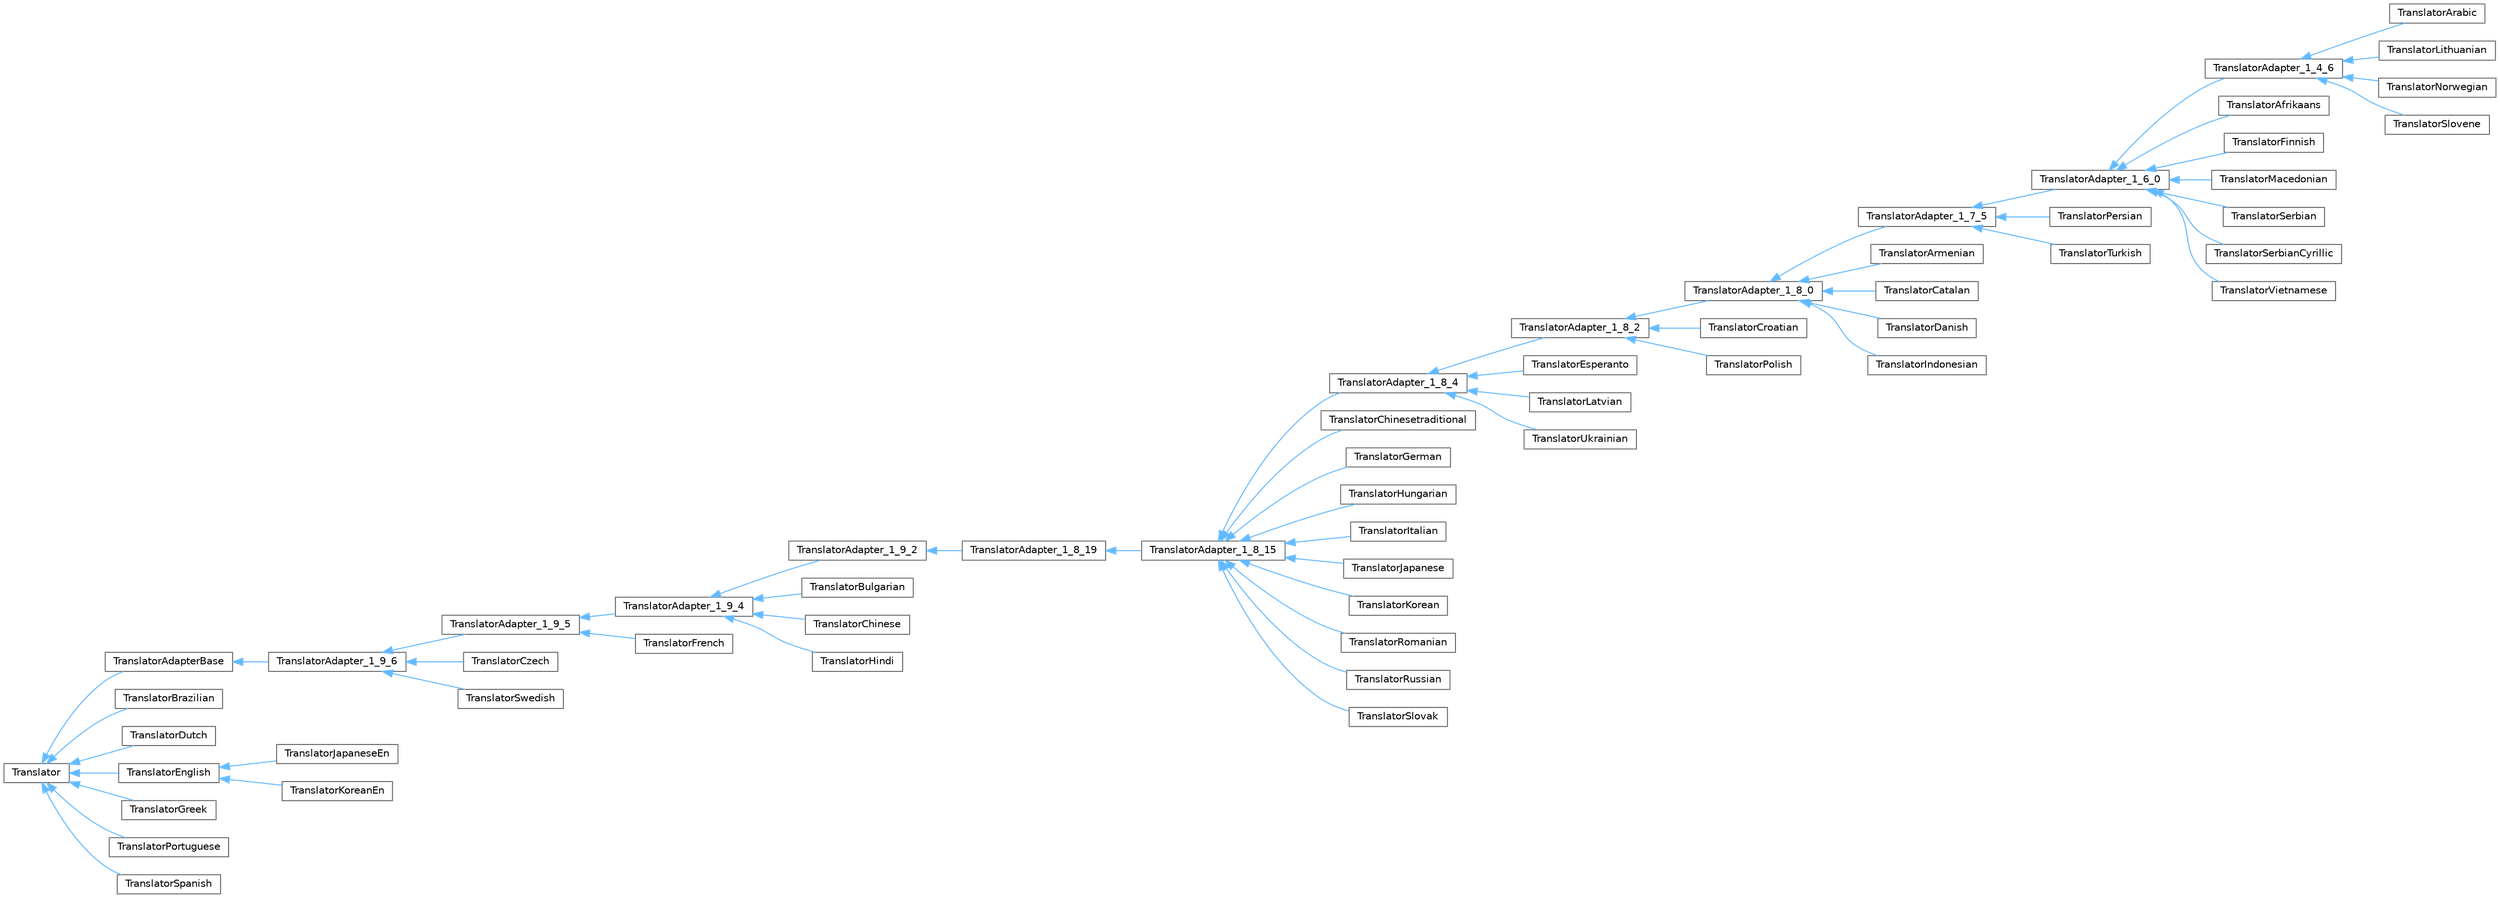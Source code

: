 digraph "Graphical Class Hierarchy"
{
 // INTERACTIVE_SVG=YES
 // LATEX_PDF_SIZE
  bgcolor="transparent";
  edge [fontname=Helvetica,fontsize=10,labelfontname=Helvetica,labelfontsize=10];
  node [fontname=Helvetica,fontsize=10,shape=box,height=0.2,width=0.4];
  rankdir="LR";
  Node0 [id="Node000000",label="Translator",height=0.2,width=0.4,color="grey40", fillcolor="white", style="filled",URL="$d8/dfb/class_translator.html",tooltip="Abstract base class for all translatable text fragments."];
  Node0 -> Node1 [id="edge378_Node000000_Node000001",dir="back",color="steelblue1",style="solid",tooltip=" "];
  Node1 [id="Node000001",label="TranslatorAdapterBase",height=0.2,width=0.4,color="grey40", fillcolor="white", style="filled",URL="$db/d6c/class_translator_adapter_base.html",tooltip="Base of the translator adapter tree."];
  Node1 -> Node2 [id="edge379_Node000001_Node000002",dir="back",color="steelblue1",style="solid",tooltip=" "];
  Node2 [id="Node000002",label="TranslatorAdapter_1_9_6",height=0.2,width=0.4,color="grey40", fillcolor="white", style="filled",URL="$db/d71/class_translator_adapter__1__9__6.html",tooltip=" "];
  Node2 -> Node3 [id="edge380_Node000002_Node000003",dir="back",color="steelblue1",style="solid",tooltip=" "];
  Node3 [id="Node000003",label="TranslatorAdapter_1_9_5",height=0.2,width=0.4,color="grey40", fillcolor="white", style="filled",URL="$dd/dba/class_translator_adapter__1__9__5.html",tooltip=" "];
  Node3 -> Node4 [id="edge381_Node000003_Node000004",dir="back",color="steelblue1",style="solid",tooltip=" "];
  Node4 [id="Node000004",label="TranslatorAdapter_1_9_4",height=0.2,width=0.4,color="grey40", fillcolor="white", style="filled",URL="$d0/d33/class_translator_adapter__1__9__4.html",tooltip=" "];
  Node4 -> Node5 [id="edge382_Node000004_Node000005",dir="back",color="steelblue1",style="solid",tooltip=" "];
  Node5 [id="Node000005",label="TranslatorAdapter_1_9_2",height=0.2,width=0.4,color="grey40", fillcolor="white", style="filled",URL="$d3/d2e/class_translator_adapter__1__9__2.html",tooltip=" "];
  Node5 -> Node6 [id="edge383_Node000005_Node000006",dir="back",color="steelblue1",style="solid",tooltip=" "];
  Node6 [id="Node000006",label="TranslatorAdapter_1_8_19",height=0.2,width=0.4,color="grey40", fillcolor="white", style="filled",URL="$de/dde/class_translator_adapter__1__8__19.html",tooltip=" "];
  Node6 -> Node7 [id="edge384_Node000006_Node000007",dir="back",color="steelblue1",style="solid",tooltip=" "];
  Node7 [id="Node000007",label="TranslatorAdapter_1_8_15",height=0.2,width=0.4,color="grey40", fillcolor="white", style="filled",URL="$d4/d2e/class_translator_adapter__1__8__15.html",tooltip=" "];
  Node7 -> Node8 [id="edge385_Node000007_Node000008",dir="back",color="steelblue1",style="solid",tooltip=" "];
  Node8 [id="Node000008",label="TranslatorAdapter_1_8_4",height=0.2,width=0.4,color="grey40", fillcolor="white", style="filled",URL="$de/d2f/class_translator_adapter__1__8__4.html",tooltip=" "];
  Node8 -> Node9 [id="edge386_Node000008_Node000009",dir="back",color="steelblue1",style="solid",tooltip=" "];
  Node9 [id="Node000009",label="TranslatorAdapter_1_8_2",height=0.2,width=0.4,color="grey40", fillcolor="white", style="filled",URL="$d2/d75/class_translator_adapter__1__8__2.html",tooltip=" "];
  Node9 -> Node10 [id="edge387_Node000009_Node000010",dir="back",color="steelblue1",style="solid",tooltip=" "];
  Node10 [id="Node000010",label="TranslatorAdapter_1_8_0",height=0.2,width=0.4,color="grey40", fillcolor="white", style="filled",URL="$de/d49/class_translator_adapter__1__8__0.html",tooltip="Adapter class for languages that only contain translations up to version 1.8.0."];
  Node10 -> Node11 [id="edge388_Node000010_Node000011",dir="back",color="steelblue1",style="solid",tooltip=" "];
  Node11 [id="Node000011",label="TranslatorAdapter_1_7_5",height=0.2,width=0.4,color="grey40", fillcolor="white", style="filled",URL="$da/d24/class_translator_adapter__1__7__5.html",tooltip="Adapter class for languages that only contain translations up to version 1.7.5."];
  Node11 -> Node12 [id="edge389_Node000011_Node000012",dir="back",color="steelblue1",style="solid",tooltip=" "];
  Node12 [id="Node000012",label="TranslatorAdapter_1_6_0",height=0.2,width=0.4,color="grey40", fillcolor="white", style="filled",URL="$d3/da1/class_translator_adapter__1__6__0.html",tooltip="Adapter class for languages that only contain translations up to version 1.6.0."];
  Node12 -> Node13 [id="edge390_Node000012_Node000013",dir="back",color="steelblue1",style="solid",tooltip=" "];
  Node13 [id="Node000013",label="TranslatorAdapter_1_4_6",height=0.2,width=0.4,color="grey40", fillcolor="white", style="filled",URL="$d4/d2b/class_translator_adapter__1__4__6.html",tooltip="Adapter class for languages that only contain translations up to version 1.4.6."];
  Node13 -> Node14 [id="edge391_Node000013_Node000014",dir="back",color="steelblue1",style="solid",tooltip=" "];
  Node14 [id="Node000014",label="TranslatorArabic",height=0.2,width=0.4,color="grey40", fillcolor="white", style="filled",URL="$d3/de9/class_translator_arabic.html",tooltip=" "];
  Node13 -> Node15 [id="edge392_Node000013_Node000015",dir="back",color="steelblue1",style="solid",tooltip=" "];
  Node15 [id="Node000015",label="TranslatorLithuanian",height=0.2,width=0.4,color="grey40", fillcolor="white", style="filled",URL="$dc/d53/class_translator_lithuanian.html",tooltip=" "];
  Node13 -> Node16 [id="edge393_Node000013_Node000016",dir="back",color="steelblue1",style="solid",tooltip=" "];
  Node16 [id="Node000016",label="TranslatorNorwegian",height=0.2,width=0.4,color="grey40", fillcolor="white", style="filled",URL="$dd/d38/class_translator_norwegian.html",tooltip=" "];
  Node13 -> Node17 [id="edge394_Node000013_Node000017",dir="back",color="steelblue1",style="solid",tooltip=" "];
  Node17 [id="Node000017",label="TranslatorSlovene",height=0.2,width=0.4,color="grey40", fillcolor="white", style="filled",URL="$dd/d0b/class_translator_slovene.html",tooltip=" "];
  Node12 -> Node18 [id="edge395_Node000012_Node000018",dir="back",color="steelblue1",style="solid",tooltip=" "];
  Node18 [id="Node000018",label="TranslatorAfrikaans",height=0.2,width=0.4,color="grey40", fillcolor="white", style="filled",URL="$d3/d65/class_translator_afrikaans.html",tooltip=" "];
  Node12 -> Node19 [id="edge396_Node000012_Node000019",dir="back",color="steelblue1",style="solid",tooltip=" "];
  Node19 [id="Node000019",label="TranslatorFinnish",height=0.2,width=0.4,color="grey40", fillcolor="white", style="filled",URL="$de/df7/class_translator_finnish.html",tooltip=" "];
  Node12 -> Node20 [id="edge397_Node000012_Node000020",dir="back",color="steelblue1",style="solid",tooltip=" "];
  Node20 [id="Node000020",label="TranslatorMacedonian",height=0.2,width=0.4,color="grey40", fillcolor="white", style="filled",URL="$d9/ddf/class_translator_macedonian.html",tooltip=" "];
  Node12 -> Node21 [id="edge398_Node000012_Node000021",dir="back",color="steelblue1",style="solid",tooltip=" "];
  Node21 [id="Node000021",label="TranslatorSerbian",height=0.2,width=0.4,color="grey40", fillcolor="white", style="filled",URL="$d5/d0a/class_translator_serbian.html",tooltip=" "];
  Node12 -> Node22 [id="edge399_Node000012_Node000022",dir="back",color="steelblue1",style="solid",tooltip=" "];
  Node22 [id="Node000022",label="TranslatorSerbianCyrillic",height=0.2,width=0.4,color="grey40", fillcolor="white", style="filled",URL="$dc/d03/class_translator_serbian_cyrillic.html",tooltip=" "];
  Node12 -> Node23 [id="edge400_Node000012_Node000023",dir="back",color="steelblue1",style="solid",tooltip=" "];
  Node23 [id="Node000023",label="TranslatorVietnamese",height=0.2,width=0.4,color="grey40", fillcolor="white", style="filled",URL="$df/d20/class_translator_vietnamese.html",tooltip=" "];
  Node11 -> Node24 [id="edge401_Node000011_Node000024",dir="back",color="steelblue1",style="solid",tooltip=" "];
  Node24 [id="Node000024",label="TranslatorPersian",height=0.2,width=0.4,color="grey40", fillcolor="white", style="filled",URL="$d5/d43/class_translator_persian.html",tooltip=" "];
  Node11 -> Node25 [id="edge402_Node000011_Node000025",dir="back",color="steelblue1",style="solid",tooltip=" "];
  Node25 [id="Node000025",label="TranslatorTurkish",height=0.2,width=0.4,color="grey40", fillcolor="white", style="filled",URL="$dd/d80/class_translator_turkish.html",tooltip=" "];
  Node10 -> Node26 [id="edge403_Node000010_Node000026",dir="back",color="steelblue1",style="solid",tooltip=" "];
  Node26 [id="Node000026",label="TranslatorArmenian",height=0.2,width=0.4,color="grey40", fillcolor="white", style="filled",URL="$da/db8/class_translator_armenian.html",tooltip=" "];
  Node10 -> Node27 [id="edge404_Node000010_Node000027",dir="back",color="steelblue1",style="solid",tooltip=" "];
  Node27 [id="Node000027",label="TranslatorCatalan",height=0.2,width=0.4,color="grey40", fillcolor="white", style="filled",URL="$d9/dc1/class_translator_catalan.html",tooltip=" "];
  Node10 -> Node28 [id="edge405_Node000010_Node000028",dir="back",color="steelblue1",style="solid",tooltip=" "];
  Node28 [id="Node000028",label="TranslatorDanish",height=0.2,width=0.4,color="grey40", fillcolor="white", style="filled",URL="$d7/d21/class_translator_danish.html",tooltip=" "];
  Node10 -> Node29 [id="edge406_Node000010_Node000029",dir="back",color="steelblue1",style="solid",tooltip=" "];
  Node29 [id="Node000029",label="TranslatorIndonesian",height=0.2,width=0.4,color="grey40", fillcolor="white", style="filled",URL="$df/dc8/class_translator_indonesian.html",tooltip=" "];
  Node9 -> Node30 [id="edge407_Node000009_Node000030",dir="back",color="steelblue1",style="solid",tooltip=" "];
  Node30 [id="Node000030",label="TranslatorCroatian",height=0.2,width=0.4,color="grey40", fillcolor="white", style="filled",URL="$d9/d82/class_translator_croatian.html",tooltip=" "];
  Node9 -> Node31 [id="edge408_Node000009_Node000031",dir="back",color="steelblue1",style="solid",tooltip=" "];
  Node31 [id="Node000031",label="TranslatorPolish",height=0.2,width=0.4,color="grey40", fillcolor="white", style="filled",URL="$de/d82/class_translator_polish.html",tooltip=" "];
  Node8 -> Node32 [id="edge409_Node000008_Node000032",dir="back",color="steelblue1",style="solid",tooltip=" "];
  Node32 [id="Node000032",label="TranslatorEsperanto",height=0.2,width=0.4,color="grey40", fillcolor="white", style="filled",URL="$d2/d07/class_translator_esperanto.html",tooltip=" "];
  Node8 -> Node33 [id="edge410_Node000008_Node000033",dir="back",color="steelblue1",style="solid",tooltip=" "];
  Node33 [id="Node000033",label="TranslatorLatvian",height=0.2,width=0.4,color="grey40", fillcolor="white", style="filled",URL="$d8/d83/class_translator_latvian.html",tooltip=" "];
  Node8 -> Node34 [id="edge411_Node000008_Node000034",dir="back",color="steelblue1",style="solid",tooltip=" "];
  Node34 [id="Node000034",label="TranslatorUkrainian",height=0.2,width=0.4,color="grey40", fillcolor="white", style="filled",URL="$d1/d56/class_translator_ukrainian.html",tooltip=" "];
  Node7 -> Node35 [id="edge412_Node000007_Node000035",dir="back",color="steelblue1",style="solid",tooltip=" "];
  Node35 [id="Node000035",label="TranslatorChinesetraditional",height=0.2,width=0.4,color="grey40", fillcolor="white", style="filled",URL="$dd/df6/class_translator_chinesetraditional.html",tooltip=" "];
  Node7 -> Node36 [id="edge413_Node000007_Node000036",dir="back",color="steelblue1",style="solid",tooltip=" "];
  Node36 [id="Node000036",label="TranslatorGerman",height=0.2,width=0.4,color="grey40", fillcolor="white", style="filled",URL="$d6/d07/class_translator_german.html",tooltip=" "];
  Node7 -> Node37 [id="edge414_Node000007_Node000037",dir="back",color="steelblue1",style="solid",tooltip=" "];
  Node37 [id="Node000037",label="TranslatorHungarian",height=0.2,width=0.4,color="grey40", fillcolor="white", style="filled",URL="$db/d5f/class_translator_hungarian.html",tooltip=" "];
  Node7 -> Node38 [id="edge415_Node000007_Node000038",dir="back",color="steelblue1",style="solid",tooltip=" "];
  Node38 [id="Node000038",label="TranslatorItalian",height=0.2,width=0.4,color="grey40", fillcolor="white", style="filled",URL="$d2/df8/class_translator_italian.html",tooltip=" "];
  Node7 -> Node39 [id="edge416_Node000007_Node000039",dir="back",color="steelblue1",style="solid",tooltip=" "];
  Node39 [id="Node000039",label="TranslatorJapanese",height=0.2,width=0.4,color="grey40", fillcolor="white", style="filled",URL="$d1/d6a/class_translator_japanese.html",tooltip=" "];
  Node7 -> Node40 [id="edge417_Node000007_Node000040",dir="back",color="steelblue1",style="solid",tooltip=" "];
  Node40 [id="Node000040",label="TranslatorKorean",height=0.2,width=0.4,color="grey40", fillcolor="white", style="filled",URL="$db/dcc/class_translator_korean.html",tooltip=" "];
  Node7 -> Node41 [id="edge418_Node000007_Node000041",dir="back",color="steelblue1",style="solid",tooltip=" "];
  Node41 [id="Node000041",label="TranslatorRomanian",height=0.2,width=0.4,color="grey40", fillcolor="white", style="filled",URL="$da/d32/class_translator_romanian.html",tooltip=" "];
  Node7 -> Node42 [id="edge419_Node000007_Node000042",dir="back",color="steelblue1",style="solid",tooltip=" "];
  Node42 [id="Node000042",label="TranslatorRussian",height=0.2,width=0.4,color="grey40", fillcolor="white", style="filled",URL="$d0/dab/class_translator_russian.html",tooltip=" "];
  Node7 -> Node43 [id="edge420_Node000007_Node000043",dir="back",color="steelblue1",style="solid",tooltip=" "];
  Node43 [id="Node000043",label="TranslatorSlovak",height=0.2,width=0.4,color="grey40", fillcolor="white", style="filled",URL="$d2/d53/class_translator_slovak.html",tooltip=" "];
  Node4 -> Node44 [id="edge421_Node000004_Node000044",dir="back",color="steelblue1",style="solid",tooltip=" "];
  Node44 [id="Node000044",label="TranslatorBulgarian",height=0.2,width=0.4,color="grey40", fillcolor="white", style="filled",URL="$da/dbb/class_translator_bulgarian.html",tooltip=" "];
  Node4 -> Node45 [id="edge422_Node000004_Node000045",dir="back",color="steelblue1",style="solid",tooltip=" "];
  Node45 [id="Node000045",label="TranslatorChinese",height=0.2,width=0.4,color="grey40", fillcolor="white", style="filled",URL="$d6/db6/class_translator_chinese.html",tooltip=" "];
  Node4 -> Node46 [id="edge423_Node000004_Node000046",dir="back",color="steelblue1",style="solid",tooltip=" "];
  Node46 [id="Node000046",label="TranslatorHindi",height=0.2,width=0.4,color="grey40", fillcolor="white", style="filled",URL="$d1/d8a/class_translator_hindi.html",tooltip=" "];
  Node3 -> Node47 [id="edge424_Node000003_Node000047",dir="back",color="steelblue1",style="solid",tooltip=" "];
  Node47 [id="Node000047",label="TranslatorFrench",height=0.2,width=0.4,color="grey40", fillcolor="white", style="filled",URL="$da/d1a/class_translator_french.html",tooltip=" "];
  Node2 -> Node48 [id="edge425_Node000002_Node000048",dir="back",color="steelblue1",style="solid",tooltip=" "];
  Node48 [id="Node000048",label="TranslatorCzech",height=0.2,width=0.4,color="grey40", fillcolor="white", style="filled",URL="$dd/d8a/class_translator_czech.html",tooltip=" "];
  Node2 -> Node49 [id="edge426_Node000002_Node000049",dir="back",color="steelblue1",style="solid",tooltip=" "];
  Node49 [id="Node000049",label="TranslatorSwedish",height=0.2,width=0.4,color="grey40", fillcolor="white", style="filled",URL="$d5/d5c/class_translator_swedish.html",tooltip=" "];
  Node0 -> Node50 [id="edge427_Node000000_Node000050",dir="back",color="steelblue1",style="solid",tooltip=" "];
  Node50 [id="Node000050",label="TranslatorBrazilian",height=0.2,width=0.4,color="grey40", fillcolor="white", style="filled",URL="$d2/d4c/class_translator_brazilian.html",tooltip=" "];
  Node0 -> Node51 [id="edge428_Node000000_Node000051",dir="back",color="steelblue1",style="solid",tooltip=" "];
  Node51 [id="Node000051",label="TranslatorDutch",height=0.2,width=0.4,color="grey40", fillcolor="white", style="filled",URL="$d9/d1b/class_translator_dutch.html",tooltip=" "];
  Node0 -> Node52 [id="edge429_Node000000_Node000052",dir="back",color="steelblue1",style="solid",tooltip=" "];
  Node52 [id="Node000052",label="TranslatorEnglish",height=0.2,width=0.4,color="grey40", fillcolor="white", style="filled",URL="$d6/d78/class_translator_english.html",tooltip=" "];
  Node52 -> Node53 [id="edge430_Node000052_Node000053",dir="back",color="steelblue1",style="solid",tooltip=" "];
  Node53 [id="Node000053",label="TranslatorJapaneseEn",height=0.2,width=0.4,color="grey40", fillcolor="white", style="filled",URL="$d0/d16/class_translator_japanese_en.html",tooltip=" "];
  Node52 -> Node54 [id="edge431_Node000052_Node000054",dir="back",color="steelblue1",style="solid",tooltip=" "];
  Node54 [id="Node000054",label="TranslatorKoreanEn",height=0.2,width=0.4,color="grey40", fillcolor="white", style="filled",URL="$d0/d3a/class_translator_korean_en.html",tooltip=" "];
  Node0 -> Node55 [id="edge432_Node000000_Node000055",dir="back",color="steelblue1",style="solid",tooltip=" "];
  Node55 [id="Node000055",label="TranslatorGreek",height=0.2,width=0.4,color="grey40", fillcolor="white", style="filled",URL="$df/d75/class_translator_greek.html",tooltip=" "];
  Node0 -> Node56 [id="edge433_Node000000_Node000056",dir="back",color="steelblue1",style="solid",tooltip=" "];
  Node56 [id="Node000056",label="TranslatorPortuguese",height=0.2,width=0.4,color="grey40", fillcolor="white", style="filled",URL="$dc/df2/class_translator_portuguese.html",tooltip=" "];
  Node0 -> Node57 [id="edge434_Node000000_Node000057",dir="back",color="steelblue1",style="solid",tooltip=" "];
  Node57 [id="Node000057",label="TranslatorSpanish",height=0.2,width=0.4,color="grey40", fillcolor="white", style="filled",URL="$dc/d44/class_translator_spanish.html",tooltip=" "];
}
